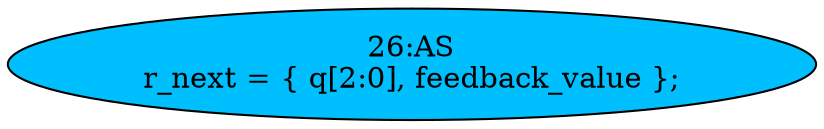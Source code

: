 strict digraph "" {
	node [label="\N"];
	"26:AS"	[ast="<pyverilog.vparser.ast.Assign object at 0x7fa5604cbfd0>",
		def_var="['r_next']",
		fillcolor=deepskyblue,
		label="26:AS
r_next = { q[2:0], feedback_value };",
		statements="[]",
		style=filled,
		typ=Assign,
		use_var="['q', 'feedback_value']"];
}
